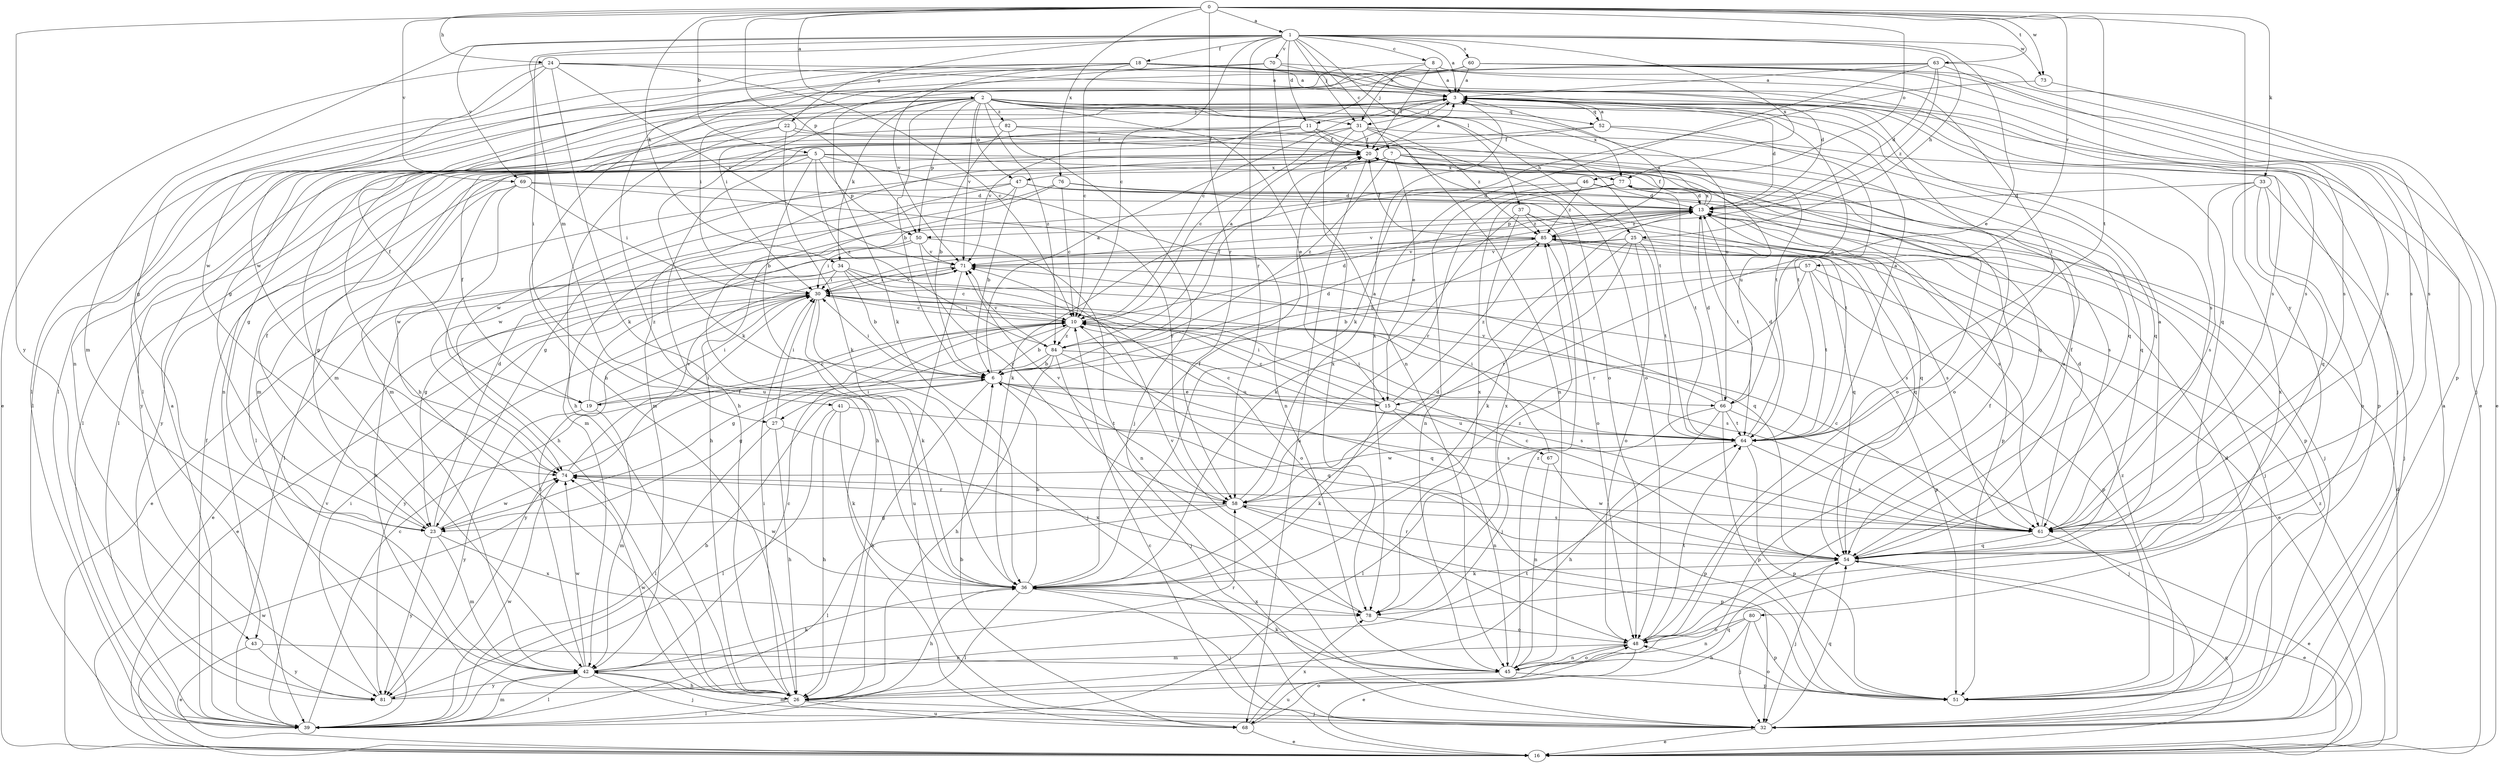 strict digraph  {
0;
1;
2;
3;
5;
6;
7;
8;
10;
11;
13;
15;
16;
18;
19;
20;
22;
23;
24;
25;
26;
27;
30;
31;
32;
33;
34;
36;
37;
39;
41;
42;
43;
45;
46;
47;
48;
50;
51;
52;
54;
57;
58;
60;
61;
63;
64;
66;
67;
68;
69;
70;
71;
73;
74;
76;
77;
78;
80;
81;
82;
84;
85;
0 -> 1  [label=a];
0 -> 2  [label=a];
0 -> 5  [label=b];
0 -> 24  [label=h];
0 -> 33  [label=k];
0 -> 34  [label=k];
0 -> 46  [label=o];
0 -> 50  [label=p];
0 -> 57  [label=r];
0 -> 58  [label=r];
0 -> 63  [label=t];
0 -> 64  [label=t];
0 -> 69  [label=v];
0 -> 73  [label=w];
0 -> 76  [label=x];
0 -> 80  [label=y];
0 -> 81  [label=y];
1 -> 3  [label=a];
1 -> 7  [label=c];
1 -> 8  [label=c];
1 -> 10  [label=c];
1 -> 11  [label=d];
1 -> 15  [label=e];
1 -> 18  [label=f];
1 -> 22  [label=g];
1 -> 25  [label=h];
1 -> 27  [label=i];
1 -> 31  [label=j];
1 -> 37  [label=l];
1 -> 41  [label=m];
1 -> 42  [label=m];
1 -> 58  [label=r];
1 -> 60  [label=s];
1 -> 69  [label=v];
1 -> 70  [label=v];
1 -> 73  [label=w];
1 -> 77  [label=x];
2 -> 6  [label=b];
2 -> 15  [label=e];
2 -> 25  [label=h];
2 -> 26  [label=h];
2 -> 31  [label=j];
2 -> 34  [label=k];
2 -> 36  [label=k];
2 -> 39  [label=l];
2 -> 43  [label=n];
2 -> 47  [label=o];
2 -> 50  [label=p];
2 -> 52  [label=q];
2 -> 61  [label=s];
2 -> 64  [label=t];
2 -> 66  [label=u];
2 -> 71  [label=v];
2 -> 77  [label=x];
2 -> 82  [label=z];
2 -> 84  [label=z];
3 -> 11  [label=d];
3 -> 13  [label=d];
3 -> 19  [label=f];
3 -> 31  [label=j];
3 -> 42  [label=m];
3 -> 52  [label=q];
3 -> 54  [label=q];
5 -> 6  [label=b];
5 -> 19  [label=f];
5 -> 43  [label=n];
5 -> 45  [label=n];
5 -> 50  [label=p];
5 -> 54  [label=q];
5 -> 77  [label=x];
5 -> 81  [label=y];
5 -> 84  [label=z];
6 -> 3  [label=a];
6 -> 13  [label=d];
6 -> 15  [label=e];
6 -> 19  [label=f];
6 -> 26  [label=h];
6 -> 27  [label=i];
6 -> 30  [label=i];
6 -> 54  [label=q];
6 -> 61  [label=s];
6 -> 66  [label=u];
7 -> 15  [label=e];
7 -> 39  [label=l];
7 -> 47  [label=o];
7 -> 48  [label=o];
7 -> 54  [label=q];
7 -> 66  [label=u];
7 -> 74  [label=w];
7 -> 84  [label=z];
8 -> 3  [label=a];
8 -> 20  [label=f];
8 -> 26  [label=h];
8 -> 31  [label=j];
8 -> 61  [label=s];
8 -> 64  [label=t];
10 -> 6  [label=b];
10 -> 13  [label=d];
10 -> 23  [label=g];
10 -> 30  [label=i];
10 -> 32  [label=j];
10 -> 61  [label=s];
10 -> 81  [label=y];
10 -> 84  [label=z];
11 -> 20  [label=f];
11 -> 42  [label=m];
11 -> 48  [label=o];
11 -> 64  [label=t];
11 -> 71  [label=v];
11 -> 81  [label=y];
13 -> 20  [label=f];
13 -> 32  [label=j];
13 -> 50  [label=p];
13 -> 54  [label=q];
13 -> 64  [label=t];
13 -> 71  [label=v];
13 -> 77  [label=x];
13 -> 85  [label=z];
15 -> 10  [label=c];
15 -> 30  [label=i];
15 -> 36  [label=k];
15 -> 45  [label=n];
15 -> 67  [label=u];
15 -> 85  [label=z];
16 -> 10  [label=c];
16 -> 13  [label=d];
16 -> 54  [label=q];
16 -> 74  [label=w];
16 -> 85  [label=z];
18 -> 3  [label=a];
18 -> 10  [label=c];
18 -> 16  [label=e];
18 -> 32  [label=j];
18 -> 39  [label=l];
18 -> 61  [label=s];
18 -> 68  [label=u];
18 -> 71  [label=v];
18 -> 74  [label=w];
19 -> 10  [label=c];
19 -> 30  [label=i];
19 -> 42  [label=m];
19 -> 81  [label=y];
19 -> 85  [label=z];
20 -> 3  [label=a];
20 -> 42  [label=m];
20 -> 48  [label=o];
20 -> 68  [label=u];
20 -> 77  [label=x];
22 -> 20  [label=f];
22 -> 23  [label=g];
22 -> 26  [label=h];
22 -> 36  [label=k];
22 -> 54  [label=q];
23 -> 13  [label=d];
23 -> 20  [label=f];
23 -> 42  [label=m];
23 -> 74  [label=w];
23 -> 78  [label=x];
23 -> 81  [label=y];
24 -> 3  [label=a];
24 -> 10  [label=c];
24 -> 16  [label=e];
24 -> 23  [label=g];
24 -> 36  [label=k];
24 -> 61  [label=s];
24 -> 71  [label=v];
24 -> 74  [label=w];
25 -> 16  [label=e];
25 -> 36  [label=k];
25 -> 48  [label=o];
25 -> 54  [label=q];
25 -> 58  [label=r];
25 -> 61  [label=s];
25 -> 64  [label=t];
25 -> 71  [label=v];
26 -> 30  [label=i];
26 -> 32  [label=j];
26 -> 39  [label=l];
26 -> 54  [label=q];
26 -> 68  [label=u];
26 -> 74  [label=w];
27 -> 26  [label=h];
27 -> 30  [label=i];
27 -> 39  [label=l];
27 -> 78  [label=x];
30 -> 10  [label=c];
30 -> 16  [label=e];
30 -> 32  [label=j];
30 -> 36  [label=k];
30 -> 71  [label=v];
30 -> 81  [label=y];
31 -> 10  [label=c];
31 -> 20  [label=f];
31 -> 39  [label=l];
31 -> 42  [label=m];
31 -> 45  [label=n];
31 -> 54  [label=q];
31 -> 78  [label=x];
31 -> 85  [label=z];
32 -> 3  [label=a];
32 -> 16  [label=e];
32 -> 42  [label=m];
32 -> 54  [label=q];
33 -> 13  [label=d];
33 -> 32  [label=j];
33 -> 48  [label=o];
33 -> 54  [label=q];
33 -> 61  [label=s];
33 -> 78  [label=x];
34 -> 6  [label=b];
34 -> 10  [label=c];
34 -> 16  [label=e];
34 -> 23  [label=g];
34 -> 30  [label=i];
34 -> 48  [label=o];
34 -> 51  [label=p];
36 -> 6  [label=b];
36 -> 13  [label=d];
36 -> 20  [label=f];
36 -> 26  [label=h];
36 -> 32  [label=j];
36 -> 39  [label=l];
36 -> 74  [label=w];
36 -> 78  [label=x];
37 -> 36  [label=k];
37 -> 48  [label=o];
37 -> 61  [label=s];
37 -> 78  [label=x];
37 -> 85  [label=z];
39 -> 3  [label=a];
39 -> 10  [label=c];
39 -> 20  [label=f];
39 -> 42  [label=m];
39 -> 71  [label=v];
39 -> 74  [label=w];
41 -> 26  [label=h];
41 -> 36  [label=k];
41 -> 39  [label=l];
41 -> 64  [label=t];
42 -> 10  [label=c];
42 -> 26  [label=h];
42 -> 30  [label=i];
42 -> 32  [label=j];
42 -> 36  [label=k];
42 -> 39  [label=l];
42 -> 58  [label=r];
42 -> 74  [label=w];
42 -> 81  [label=y];
43 -> 16  [label=e];
43 -> 45  [label=n];
43 -> 81  [label=y];
45 -> 20  [label=f];
45 -> 36  [label=k];
45 -> 48  [label=o];
45 -> 51  [label=p];
45 -> 68  [label=u];
45 -> 85  [label=z];
46 -> 13  [label=d];
46 -> 36  [label=k];
46 -> 45  [label=n];
46 -> 51  [label=p];
46 -> 85  [label=z];
47 -> 6  [label=b];
47 -> 13  [label=d];
47 -> 32  [label=j];
47 -> 39  [label=l];
47 -> 42  [label=m];
47 -> 61  [label=s];
47 -> 74  [label=w];
48 -> 3  [label=a];
48 -> 16  [label=e];
48 -> 42  [label=m];
48 -> 45  [label=n];
48 -> 64  [label=t];
50 -> 26  [label=h];
50 -> 30  [label=i];
50 -> 45  [label=n];
50 -> 58  [label=r];
50 -> 71  [label=v];
51 -> 13  [label=d];
51 -> 48  [label=o];
51 -> 85  [label=z];
52 -> 3  [label=a];
52 -> 20  [label=f];
52 -> 26  [label=h];
52 -> 51  [label=p];
52 -> 64  [label=t];
54 -> 3  [label=a];
54 -> 10  [label=c];
54 -> 16  [label=e];
54 -> 20  [label=f];
54 -> 32  [label=j];
54 -> 36  [label=k];
54 -> 58  [label=r];
57 -> 6  [label=b];
57 -> 16  [label=e];
57 -> 30  [label=i];
57 -> 51  [label=p];
57 -> 58  [label=r];
57 -> 64  [label=t];
58 -> 3  [label=a];
58 -> 23  [label=g];
58 -> 39  [label=l];
58 -> 51  [label=p];
58 -> 61  [label=s];
58 -> 71  [label=v];
60 -> 3  [label=a];
60 -> 10  [label=c];
60 -> 16  [label=e];
60 -> 23  [label=g];
60 -> 30  [label=i];
60 -> 51  [label=p];
60 -> 61  [label=s];
61 -> 10  [label=c];
61 -> 13  [label=d];
61 -> 16  [label=e];
61 -> 54  [label=q];
61 -> 74  [label=w];
63 -> 3  [label=a];
63 -> 13  [label=d];
63 -> 30  [label=i];
63 -> 32  [label=j];
63 -> 39  [label=l];
63 -> 61  [label=s];
63 -> 78  [label=x];
63 -> 85  [label=z];
64 -> 3  [label=a];
64 -> 10  [label=c];
64 -> 13  [label=d];
64 -> 30  [label=i];
64 -> 51  [label=p];
64 -> 61  [label=s];
64 -> 74  [label=w];
66 -> 3  [label=a];
66 -> 13  [label=d];
66 -> 26  [label=h];
66 -> 32  [label=j];
66 -> 39  [label=l];
66 -> 51  [label=p];
66 -> 64  [label=t];
66 -> 71  [label=v];
67 -> 30  [label=i];
67 -> 45  [label=n];
67 -> 51  [label=p];
68 -> 6  [label=b];
68 -> 16  [label=e];
68 -> 48  [label=o];
68 -> 78  [label=x];
69 -> 13  [label=d];
69 -> 23  [label=g];
69 -> 26  [label=h];
69 -> 30  [label=i];
69 -> 58  [label=r];
69 -> 74  [label=w];
70 -> 3  [label=a];
70 -> 13  [label=d];
70 -> 36  [label=k];
70 -> 39  [label=l];
70 -> 45  [label=n];
71 -> 30  [label=i];
71 -> 54  [label=q];
71 -> 68  [label=u];
73 -> 36  [label=k];
73 -> 61  [label=s];
74 -> 30  [label=i];
74 -> 58  [label=r];
74 -> 71  [label=v];
76 -> 10  [label=c];
76 -> 13  [label=d];
76 -> 23  [label=g];
76 -> 26  [label=h];
76 -> 64  [label=t];
77 -> 13  [label=d];
77 -> 26  [label=h];
77 -> 51  [label=p];
77 -> 58  [label=r];
77 -> 64  [label=t];
77 -> 78  [label=x];
78 -> 48  [label=o];
78 -> 71  [label=v];
78 -> 85  [label=z];
80 -> 26  [label=h];
80 -> 32  [label=j];
80 -> 45  [label=n];
80 -> 48  [label=o];
80 -> 51  [label=p];
81 -> 6  [label=b];
81 -> 30  [label=i];
81 -> 64  [label=t];
82 -> 6  [label=b];
82 -> 20  [label=f];
82 -> 32  [label=j];
82 -> 39  [label=l];
82 -> 48  [label=o];
84 -> 3  [label=a];
84 -> 6  [label=b];
84 -> 20  [label=f];
84 -> 23  [label=g];
84 -> 26  [label=h];
84 -> 32  [label=j];
84 -> 54  [label=q];
84 -> 61  [label=s];
84 -> 71  [label=v];
85 -> 3  [label=a];
85 -> 6  [label=b];
85 -> 20  [label=f];
85 -> 30  [label=i];
85 -> 54  [label=q];
85 -> 61  [label=s];
85 -> 71  [label=v];
}
